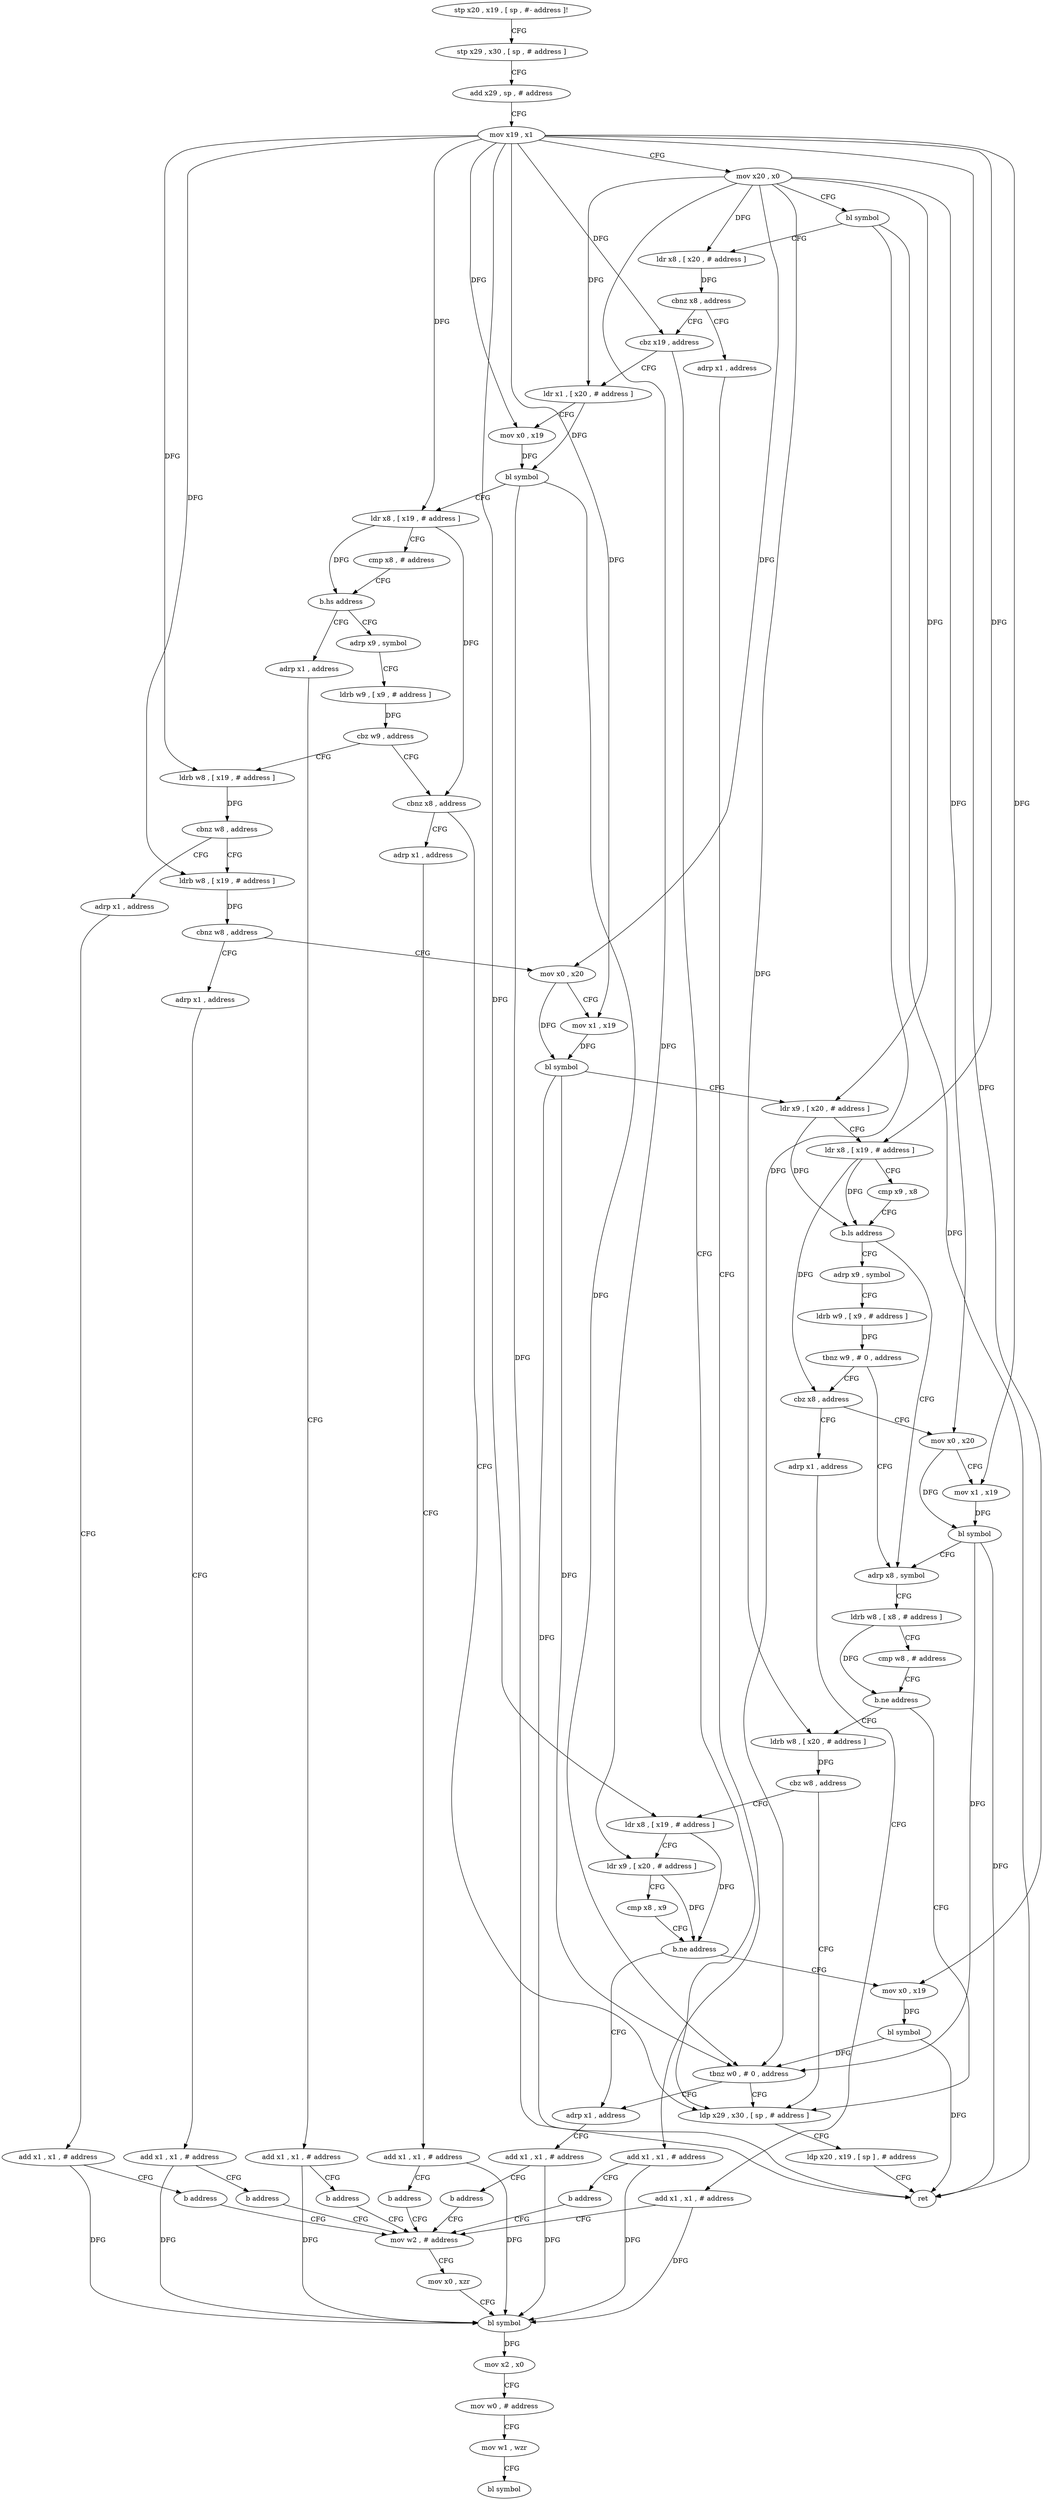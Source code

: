 digraph "func" {
"4202736" [label = "stp x20 , x19 , [ sp , #- address ]!" ]
"4202740" [label = "stp x29 , x30 , [ sp , # address ]" ]
"4202744" [label = "add x29 , sp , # address" ]
"4202748" [label = "mov x19 , x1" ]
"4202752" [label = "mov x20 , x0" ]
"4202756" [label = "bl symbol" ]
"4202760" [label = "ldr x8 , [ x20 , # address ]" ]
"4202764" [label = "cbnz x8 , address" ]
"4202960" [label = "adrp x1 , address" ]
"4202768" [label = "cbz x19 , address" ]
"4202964" [label = "add x1 , x1 , # address" ]
"4202968" [label = "b address" ]
"4203028" [label = "mov w2 , # address" ]
"4202948" [label = "ldp x29 , x30 , [ sp , # address ]" ]
"4202772" [label = "ldr x1 , [ x20 , # address ]" ]
"4203032" [label = "mov x0 , xzr" ]
"4203036" [label = "bl symbol" ]
"4203040" [label = "mov x2 , x0" ]
"4203044" [label = "mov w0 , # address" ]
"4203048" [label = "mov w1 , wzr" ]
"4203052" [label = "bl symbol" ]
"4202952" [label = "ldp x20 , x19 , [ sp ] , # address" ]
"4202956" [label = "ret" ]
"4202776" [label = "mov x0 , x19" ]
"4202780" [label = "bl symbol" ]
"4202784" [label = "ldr x8 , [ x19 , # address ]" ]
"4202788" [label = "cmp x8 , # address" ]
"4202792" [label = "b.hs address" ]
"4202972" [label = "adrp x1 , address" ]
"4202796" [label = "adrp x9 , symbol" ]
"4202976" [label = "add x1 , x1 , # address" ]
"4202980" [label = "b address" ]
"4202800" [label = "ldrb w9 , [ x9 , # address ]" ]
"4202804" [label = "cbz w9 , address" ]
"4202944" [label = "cbnz x8 , address" ]
"4202808" [label = "ldrb w8 , [ x19 , # address ]" ]
"4203008" [label = "adrp x1 , address" ]
"4202812" [label = "cbnz w8 , address" ]
"4202984" [label = "adrp x1 , address" ]
"4202816" [label = "ldrb w8 , [ x19 , # address ]" ]
"4203012" [label = "add x1 , x1 , # address" ]
"4203016" [label = "b address" ]
"4202988" [label = "add x1 , x1 , # address" ]
"4202992" [label = "b address" ]
"4202820" [label = "cbnz w8 , address" ]
"4202996" [label = "adrp x1 , address" ]
"4202824" [label = "mov x0 , x20" ]
"4203000" [label = "add x1 , x1 , # address" ]
"4203004" [label = "b address" ]
"4202828" [label = "mov x1 , x19" ]
"4202832" [label = "bl symbol" ]
"4202836" [label = "ldr x9 , [ x20 , # address ]" ]
"4202840" [label = "ldr x8 , [ x19 , # address ]" ]
"4202844" [label = "cmp x9 , x8" ]
"4202848" [label = "b.ls address" ]
"4202880" [label = "adrp x8 , symbol" ]
"4202852" [label = "adrp x9 , symbol" ]
"4202884" [label = "ldrb w8 , [ x8 , # address ]" ]
"4202888" [label = "cmp w8 , # address" ]
"4202892" [label = "b.ne address" ]
"4202896" [label = "ldrb w8 , [ x20 , # address ]" ]
"4202856" [label = "ldrb w9 , [ x9 , # address ]" ]
"4202860" [label = "tbnz w9 , # 0 , address" ]
"4202864" [label = "cbz x8 , address" ]
"4202900" [label = "cbz w8 , address" ]
"4202904" [label = "ldr x8 , [ x19 , # address ]" ]
"4203020" [label = "adrp x1 , address" ]
"4202868" [label = "mov x0 , x20" ]
"4202908" [label = "ldr x9 , [ x20 , # address ]" ]
"4202912" [label = "cmp x8 , x9" ]
"4202916" [label = "b.ne address" ]
"4202932" [label = "adrp x1 , address" ]
"4202920" [label = "mov x0 , x19" ]
"4203024" [label = "add x1 , x1 , # address" ]
"4202872" [label = "mov x1 , x19" ]
"4202876" [label = "bl symbol" ]
"4202936" [label = "add x1 , x1 , # address" ]
"4202940" [label = "b address" ]
"4202924" [label = "bl symbol" ]
"4202928" [label = "tbnz w0 , # 0 , address" ]
"4202736" -> "4202740" [ label = "CFG" ]
"4202740" -> "4202744" [ label = "CFG" ]
"4202744" -> "4202748" [ label = "CFG" ]
"4202748" -> "4202752" [ label = "CFG" ]
"4202748" -> "4202768" [ label = "DFG" ]
"4202748" -> "4202776" [ label = "DFG" ]
"4202748" -> "4202784" [ label = "DFG" ]
"4202748" -> "4202808" [ label = "DFG" ]
"4202748" -> "4202816" [ label = "DFG" ]
"4202748" -> "4202828" [ label = "DFG" ]
"4202748" -> "4202840" [ label = "DFG" ]
"4202748" -> "4202904" [ label = "DFG" ]
"4202748" -> "4202872" [ label = "DFG" ]
"4202748" -> "4202920" [ label = "DFG" ]
"4202752" -> "4202756" [ label = "CFG" ]
"4202752" -> "4202760" [ label = "DFG" ]
"4202752" -> "4202772" [ label = "DFG" ]
"4202752" -> "4202824" [ label = "DFG" ]
"4202752" -> "4202836" [ label = "DFG" ]
"4202752" -> "4202896" [ label = "DFG" ]
"4202752" -> "4202908" [ label = "DFG" ]
"4202752" -> "4202868" [ label = "DFG" ]
"4202756" -> "4202760" [ label = "CFG" ]
"4202756" -> "4202956" [ label = "DFG" ]
"4202756" -> "4202928" [ label = "DFG" ]
"4202760" -> "4202764" [ label = "DFG" ]
"4202764" -> "4202960" [ label = "CFG" ]
"4202764" -> "4202768" [ label = "CFG" ]
"4202960" -> "4202964" [ label = "CFG" ]
"4202768" -> "4202948" [ label = "CFG" ]
"4202768" -> "4202772" [ label = "CFG" ]
"4202964" -> "4202968" [ label = "CFG" ]
"4202964" -> "4203036" [ label = "DFG" ]
"4202968" -> "4203028" [ label = "CFG" ]
"4203028" -> "4203032" [ label = "CFG" ]
"4202948" -> "4202952" [ label = "CFG" ]
"4202772" -> "4202776" [ label = "CFG" ]
"4202772" -> "4202780" [ label = "DFG" ]
"4203032" -> "4203036" [ label = "CFG" ]
"4203036" -> "4203040" [ label = "DFG" ]
"4203040" -> "4203044" [ label = "CFG" ]
"4203044" -> "4203048" [ label = "CFG" ]
"4203048" -> "4203052" [ label = "CFG" ]
"4202952" -> "4202956" [ label = "CFG" ]
"4202776" -> "4202780" [ label = "DFG" ]
"4202780" -> "4202784" [ label = "CFG" ]
"4202780" -> "4202956" [ label = "DFG" ]
"4202780" -> "4202928" [ label = "DFG" ]
"4202784" -> "4202788" [ label = "CFG" ]
"4202784" -> "4202792" [ label = "DFG" ]
"4202784" -> "4202944" [ label = "DFG" ]
"4202788" -> "4202792" [ label = "CFG" ]
"4202792" -> "4202972" [ label = "CFG" ]
"4202792" -> "4202796" [ label = "CFG" ]
"4202972" -> "4202976" [ label = "CFG" ]
"4202796" -> "4202800" [ label = "CFG" ]
"4202976" -> "4202980" [ label = "CFG" ]
"4202976" -> "4203036" [ label = "DFG" ]
"4202980" -> "4203028" [ label = "CFG" ]
"4202800" -> "4202804" [ label = "DFG" ]
"4202804" -> "4202944" [ label = "CFG" ]
"4202804" -> "4202808" [ label = "CFG" ]
"4202944" -> "4203008" [ label = "CFG" ]
"4202944" -> "4202948" [ label = "CFG" ]
"4202808" -> "4202812" [ label = "DFG" ]
"4203008" -> "4203012" [ label = "CFG" ]
"4202812" -> "4202984" [ label = "CFG" ]
"4202812" -> "4202816" [ label = "CFG" ]
"4202984" -> "4202988" [ label = "CFG" ]
"4202816" -> "4202820" [ label = "DFG" ]
"4203012" -> "4203016" [ label = "CFG" ]
"4203012" -> "4203036" [ label = "DFG" ]
"4203016" -> "4203028" [ label = "CFG" ]
"4202988" -> "4202992" [ label = "CFG" ]
"4202988" -> "4203036" [ label = "DFG" ]
"4202992" -> "4203028" [ label = "CFG" ]
"4202820" -> "4202996" [ label = "CFG" ]
"4202820" -> "4202824" [ label = "CFG" ]
"4202996" -> "4203000" [ label = "CFG" ]
"4202824" -> "4202828" [ label = "CFG" ]
"4202824" -> "4202832" [ label = "DFG" ]
"4203000" -> "4203004" [ label = "CFG" ]
"4203000" -> "4203036" [ label = "DFG" ]
"4203004" -> "4203028" [ label = "CFG" ]
"4202828" -> "4202832" [ label = "DFG" ]
"4202832" -> "4202836" [ label = "CFG" ]
"4202832" -> "4202956" [ label = "DFG" ]
"4202832" -> "4202928" [ label = "DFG" ]
"4202836" -> "4202840" [ label = "CFG" ]
"4202836" -> "4202848" [ label = "DFG" ]
"4202840" -> "4202844" [ label = "CFG" ]
"4202840" -> "4202848" [ label = "DFG" ]
"4202840" -> "4202864" [ label = "DFG" ]
"4202844" -> "4202848" [ label = "CFG" ]
"4202848" -> "4202880" [ label = "CFG" ]
"4202848" -> "4202852" [ label = "CFG" ]
"4202880" -> "4202884" [ label = "CFG" ]
"4202852" -> "4202856" [ label = "CFG" ]
"4202884" -> "4202888" [ label = "CFG" ]
"4202884" -> "4202892" [ label = "DFG" ]
"4202888" -> "4202892" [ label = "CFG" ]
"4202892" -> "4202948" [ label = "CFG" ]
"4202892" -> "4202896" [ label = "CFG" ]
"4202896" -> "4202900" [ label = "DFG" ]
"4202856" -> "4202860" [ label = "DFG" ]
"4202860" -> "4202880" [ label = "CFG" ]
"4202860" -> "4202864" [ label = "CFG" ]
"4202864" -> "4203020" [ label = "CFG" ]
"4202864" -> "4202868" [ label = "CFG" ]
"4202900" -> "4202948" [ label = "CFG" ]
"4202900" -> "4202904" [ label = "CFG" ]
"4202904" -> "4202908" [ label = "CFG" ]
"4202904" -> "4202916" [ label = "DFG" ]
"4203020" -> "4203024" [ label = "CFG" ]
"4202868" -> "4202872" [ label = "CFG" ]
"4202868" -> "4202876" [ label = "DFG" ]
"4202908" -> "4202912" [ label = "CFG" ]
"4202908" -> "4202916" [ label = "DFG" ]
"4202912" -> "4202916" [ label = "CFG" ]
"4202916" -> "4202932" [ label = "CFG" ]
"4202916" -> "4202920" [ label = "CFG" ]
"4202932" -> "4202936" [ label = "CFG" ]
"4202920" -> "4202924" [ label = "DFG" ]
"4203024" -> "4203028" [ label = "CFG" ]
"4203024" -> "4203036" [ label = "DFG" ]
"4202872" -> "4202876" [ label = "DFG" ]
"4202876" -> "4202880" [ label = "CFG" ]
"4202876" -> "4202956" [ label = "DFG" ]
"4202876" -> "4202928" [ label = "DFG" ]
"4202936" -> "4202940" [ label = "CFG" ]
"4202936" -> "4203036" [ label = "DFG" ]
"4202940" -> "4203028" [ label = "CFG" ]
"4202924" -> "4202928" [ label = "DFG" ]
"4202924" -> "4202956" [ label = "DFG" ]
"4202928" -> "4202948" [ label = "CFG" ]
"4202928" -> "4202932" [ label = "CFG" ]
}
